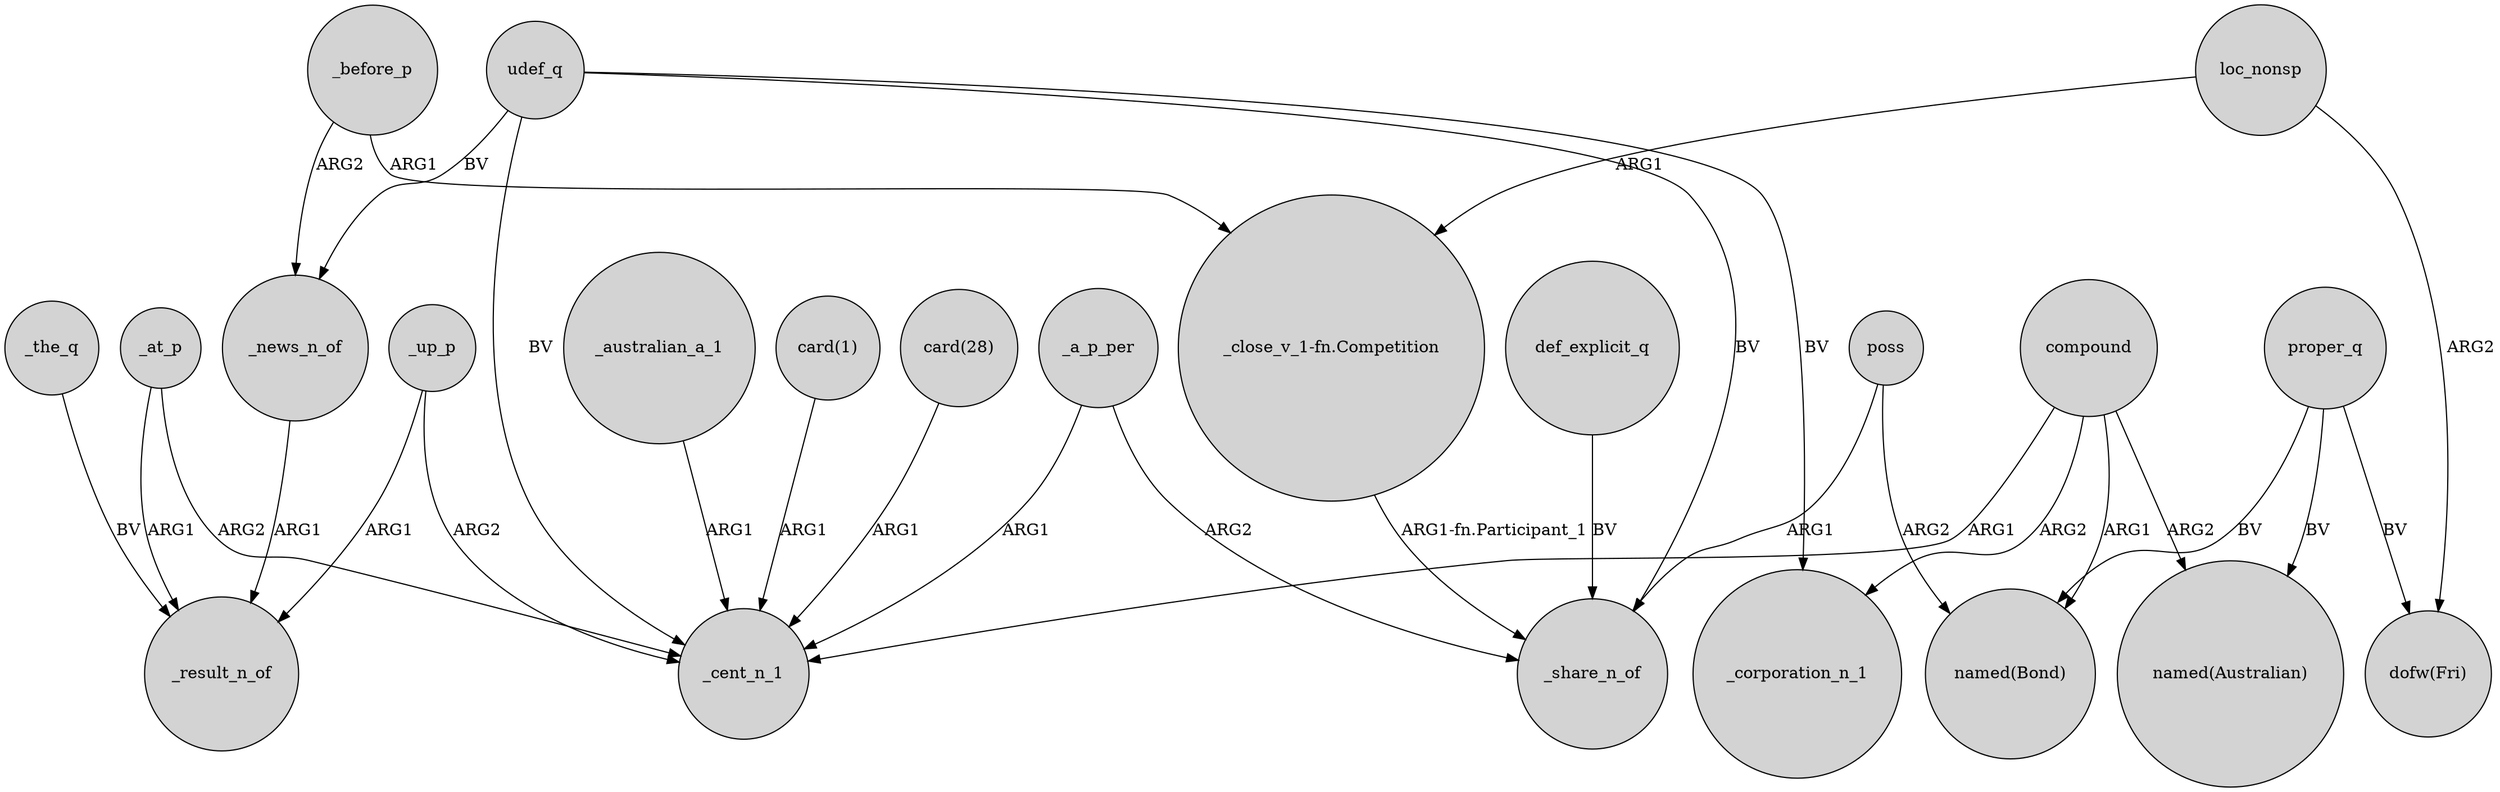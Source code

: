 digraph {
	node [shape=circle style=filled]
	udef_q -> _news_n_of [label=BV]
	proper_q -> "dofw(Fri)" [label=BV]
	loc_nonsp -> "_close_v_1-fn.Competition" [label=ARG1]
	_before_p -> _news_n_of [label=ARG2]
	_a_p_per -> _cent_n_1 [label=ARG1]
	loc_nonsp -> "dofw(Fri)" [label=ARG2]
	"card(1)" -> _cent_n_1 [label=ARG1]
	compound -> "named(Australian)" [label=ARG2]
	_up_p -> _result_n_of [label=ARG1]
	def_explicit_q -> _share_n_of [label=BV]
	_at_p -> _cent_n_1 [label=ARG2]
	_up_p -> _cent_n_1 [label=ARG2]
	udef_q -> _cent_n_1 [label=BV]
	proper_q -> "named(Bond)" [label=BV]
	_a_p_per -> _share_n_of [label=ARG2]
	compound -> _cent_n_1 [label=ARG1]
	poss -> _share_n_of [label=ARG1]
	udef_q -> _share_n_of [label=BV]
	_the_q -> _result_n_of [label=BV]
	"card(28)" -> _cent_n_1 [label=ARG1]
	_at_p -> _result_n_of [label=ARG1]
	proper_q -> "named(Australian)" [label=BV]
	_before_p -> "_close_v_1-fn.Competition" [label=ARG1]
	_news_n_of -> _result_n_of [label=ARG1]
	_australian_a_1 -> _cent_n_1 [label=ARG1]
	compound -> "named(Bond)" [label=ARG1]
	compound -> _corporation_n_1 [label=ARG2]
	poss -> "named(Bond)" [label=ARG2]
	udef_q -> _corporation_n_1 [label=BV]
	"_close_v_1-fn.Competition" -> _share_n_of [label="ARG1-fn.Participant_1"]
}
